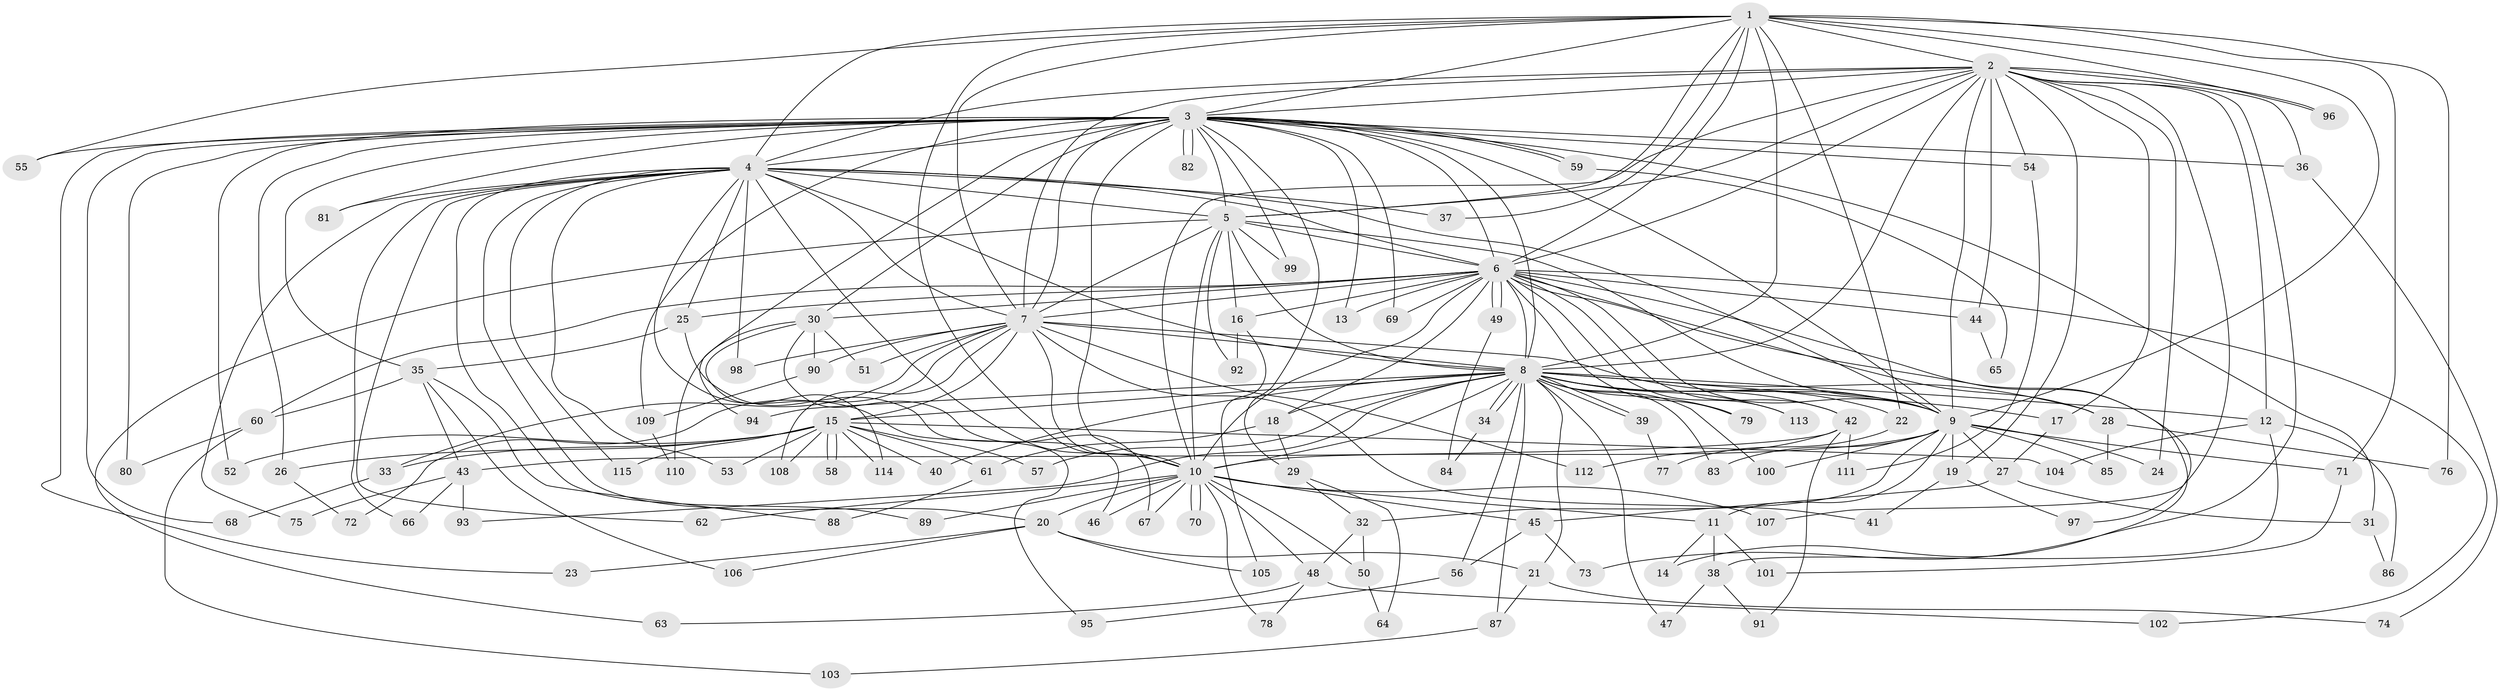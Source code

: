 // Generated by graph-tools (version 1.1) at 2025/45/03/09/25 04:45:47]
// undirected, 115 vertices, 255 edges
graph export_dot {
graph [start="1"]
  node [color=gray90,style=filled];
  1;
  2;
  3;
  4;
  5;
  6;
  7;
  8;
  9;
  10;
  11;
  12;
  13;
  14;
  15;
  16;
  17;
  18;
  19;
  20;
  21;
  22;
  23;
  24;
  25;
  26;
  27;
  28;
  29;
  30;
  31;
  32;
  33;
  34;
  35;
  36;
  37;
  38;
  39;
  40;
  41;
  42;
  43;
  44;
  45;
  46;
  47;
  48;
  49;
  50;
  51;
  52;
  53;
  54;
  55;
  56;
  57;
  58;
  59;
  60;
  61;
  62;
  63;
  64;
  65;
  66;
  67;
  68;
  69;
  70;
  71;
  72;
  73;
  74;
  75;
  76;
  77;
  78;
  79;
  80;
  81;
  82;
  83;
  84;
  85;
  86;
  87;
  88;
  89;
  90;
  91;
  92;
  93;
  94;
  95;
  96;
  97;
  98;
  99;
  100;
  101;
  102;
  103;
  104;
  105;
  106;
  107;
  108;
  109;
  110;
  111;
  112;
  113;
  114;
  115;
  1 -- 2;
  1 -- 3;
  1 -- 4;
  1 -- 5;
  1 -- 6;
  1 -- 7;
  1 -- 8;
  1 -- 9;
  1 -- 10;
  1 -- 22;
  1 -- 37;
  1 -- 55;
  1 -- 71;
  1 -- 76;
  1 -- 96;
  2 -- 3;
  2 -- 4;
  2 -- 5;
  2 -- 6;
  2 -- 7;
  2 -- 8;
  2 -- 9;
  2 -- 10;
  2 -- 12;
  2 -- 17;
  2 -- 19;
  2 -- 24;
  2 -- 36;
  2 -- 44;
  2 -- 54;
  2 -- 73;
  2 -- 96;
  2 -- 107;
  3 -- 4;
  3 -- 5;
  3 -- 6;
  3 -- 7;
  3 -- 8;
  3 -- 9;
  3 -- 10;
  3 -- 13;
  3 -- 23;
  3 -- 26;
  3 -- 29;
  3 -- 30;
  3 -- 31;
  3 -- 35;
  3 -- 36;
  3 -- 52;
  3 -- 54;
  3 -- 55;
  3 -- 59;
  3 -- 59;
  3 -- 68;
  3 -- 69;
  3 -- 80;
  3 -- 81;
  3 -- 82;
  3 -- 82;
  3 -- 94;
  3 -- 99;
  3 -- 109;
  4 -- 5;
  4 -- 6;
  4 -- 7;
  4 -- 8;
  4 -- 9;
  4 -- 10;
  4 -- 20;
  4 -- 25;
  4 -- 37;
  4 -- 53;
  4 -- 62;
  4 -- 66;
  4 -- 75;
  4 -- 81;
  4 -- 89;
  4 -- 95;
  4 -- 98;
  4 -- 115;
  5 -- 6;
  5 -- 7;
  5 -- 8;
  5 -- 9;
  5 -- 10;
  5 -- 16;
  5 -- 63;
  5 -- 92;
  5 -- 99;
  6 -- 7;
  6 -- 8;
  6 -- 9;
  6 -- 10;
  6 -- 13;
  6 -- 14;
  6 -- 16;
  6 -- 18;
  6 -- 25;
  6 -- 28;
  6 -- 30;
  6 -- 42;
  6 -- 44;
  6 -- 49;
  6 -- 49;
  6 -- 60;
  6 -- 69;
  6 -- 79;
  6 -- 97;
  6 -- 102;
  6 -- 113;
  7 -- 8;
  7 -- 9;
  7 -- 10;
  7 -- 15;
  7 -- 33;
  7 -- 41;
  7 -- 51;
  7 -- 72;
  7 -- 90;
  7 -- 98;
  7 -- 108;
  7 -- 112;
  8 -- 9;
  8 -- 10;
  8 -- 12;
  8 -- 15;
  8 -- 17;
  8 -- 18;
  8 -- 21;
  8 -- 22;
  8 -- 28;
  8 -- 34;
  8 -- 34;
  8 -- 39;
  8 -- 39;
  8 -- 40;
  8 -- 42;
  8 -- 47;
  8 -- 56;
  8 -- 57;
  8 -- 79;
  8 -- 83;
  8 -- 87;
  8 -- 93;
  8 -- 94;
  8 -- 100;
  8 -- 113;
  9 -- 10;
  9 -- 11;
  9 -- 19;
  9 -- 24;
  9 -- 27;
  9 -- 32;
  9 -- 71;
  9 -- 83;
  9 -- 85;
  9 -- 100;
  10 -- 11;
  10 -- 20;
  10 -- 45;
  10 -- 46;
  10 -- 48;
  10 -- 50;
  10 -- 62;
  10 -- 67;
  10 -- 70;
  10 -- 70;
  10 -- 78;
  10 -- 89;
  10 -- 107;
  11 -- 14;
  11 -- 38;
  11 -- 101;
  12 -- 38;
  12 -- 86;
  12 -- 104;
  15 -- 26;
  15 -- 33;
  15 -- 40;
  15 -- 52;
  15 -- 53;
  15 -- 57;
  15 -- 58;
  15 -- 58;
  15 -- 61;
  15 -- 104;
  15 -- 108;
  15 -- 114;
  15 -- 115;
  16 -- 92;
  16 -- 105;
  17 -- 27;
  18 -- 29;
  18 -- 61;
  19 -- 41;
  19 -- 97;
  20 -- 21;
  20 -- 23;
  20 -- 105;
  20 -- 106;
  21 -- 74;
  21 -- 87;
  22 -- 77;
  25 -- 35;
  25 -- 46;
  26 -- 72;
  27 -- 31;
  27 -- 45;
  28 -- 76;
  28 -- 85;
  29 -- 32;
  29 -- 64;
  30 -- 51;
  30 -- 67;
  30 -- 90;
  30 -- 110;
  30 -- 114;
  31 -- 86;
  32 -- 48;
  32 -- 50;
  33 -- 68;
  34 -- 84;
  35 -- 43;
  35 -- 60;
  35 -- 88;
  35 -- 106;
  36 -- 74;
  38 -- 47;
  38 -- 91;
  39 -- 77;
  42 -- 43;
  42 -- 91;
  42 -- 111;
  42 -- 112;
  43 -- 66;
  43 -- 75;
  43 -- 93;
  44 -- 65;
  45 -- 56;
  45 -- 73;
  48 -- 63;
  48 -- 78;
  48 -- 102;
  49 -- 84;
  50 -- 64;
  54 -- 111;
  56 -- 95;
  59 -- 65;
  60 -- 80;
  60 -- 103;
  61 -- 88;
  71 -- 101;
  87 -- 103;
  90 -- 109;
  109 -- 110;
}
